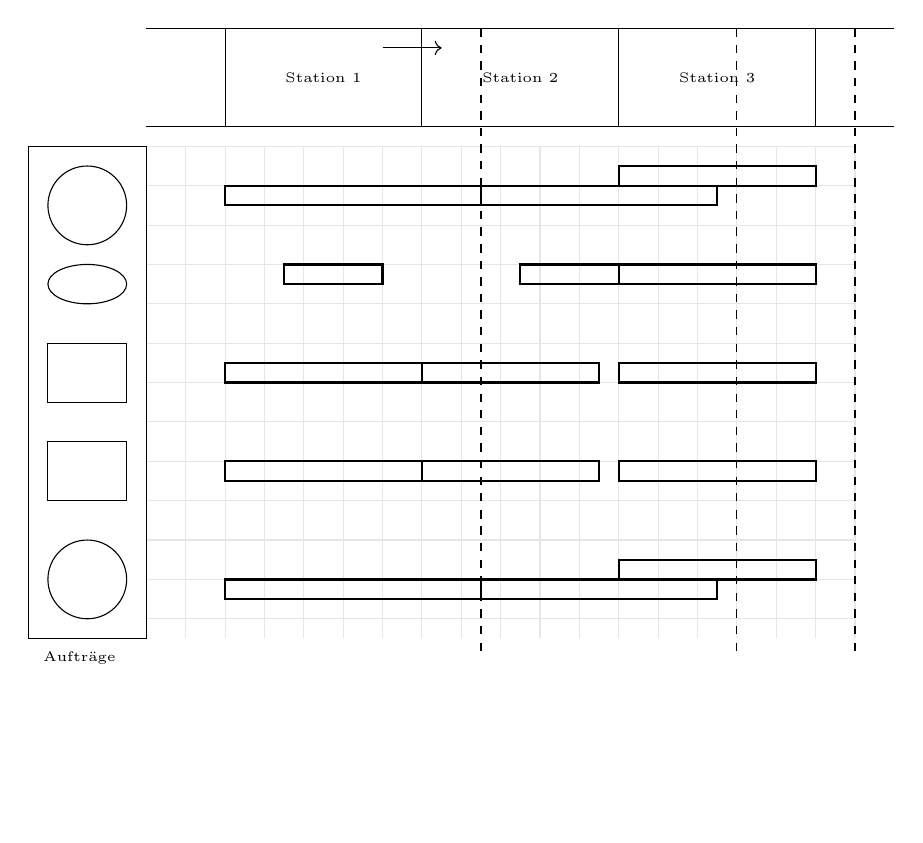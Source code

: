 % figure generation supported by https://tikzmaker.com/editor
\begin{tikzpicture}[baseline=10em]
\draw[step=0.5,gray,opacity=.2,thin] (1.5,5.75) grid (10.5,12);
\tikzstyle{every node}=[font=\tiny]
%  assembly line:
\draw [](1.5,13.5) to (11,13.5);
\draw [](1.5,12.25) to (11,12.25);
\draw  (2.5,13.5) rectangle  node {Station 1} (5,12.25);
\draw  (5,13.5) rectangle  node {Station 2} (7.5,12.25);
\draw  (7.5,13.5) rectangle  node {Station 3} (10,12.25);
\draw [->] (4.5,13.25) .. controls (5,13.25) and (5,13.25) .. (5.25,13.25);
% orders:
\draw  (0,12) rectangle (1.5,5.75); % outer rectangle
\draw  (0.75,11.25) circle (0.5cm);
\draw  (0.75,10.25) ellipse (0.5cm and 0.25cm);
\draw  (0.25,9.5) rectangle (1.25,8.75);
\draw  (0.25,8.25) rectangle (1.25,7.5);
\draw  (0.75,6.5) circle (0.5cm);
% tasks:
\draw[line width=.8pt]  (2.5,11.5) rectangle (5.75,11.25);
\draw[line width=.8pt]  (5.75,11.5) rectangle (8.75,11.25);
\draw[line width=.8pt]  (7.5,11.75) rectangle (10,11.5);

\draw[line width=.8pt]  (3.25,10.5) rectangle (4.5,10.25);
\draw[line width=.8pt]  (6.25,10.5) rectangle (7.5,10.25);
\draw[line width=.8pt]  (7.5,10.5) rectangle (10,10.25);

\draw[line width=.8pt]  (2.5,9.25) rectangle (5,9);
\draw[line width=.8pt]  (5,9.25) rectangle (7.25,9);
\draw[line width=.8pt]  (7.5,9.25) rectangle (10,9);

\draw[line width=.8pt]  (2.5,8) rectangle (5,7.75);
\draw[line width=.8pt]  (5,8) rectangle (7.25,7.75);
\draw[line width=.8pt]  (7.5,8) rectangle (10,7.75);

\draw[line width=.8pt]  (2.5,6.5) rectangle (5.75,6.25);
\draw[line width=.8pt]  (5.75,6.5) rectangle (8.75,6.25);
\draw[line width=.8pt]  (7.5,6.75) rectangle (10,6.5);

\draw [dashed] (5.75,13.5) .. controls (5.75,10.25) and (5.75,10.25) .. (5.75,5.5);  % max drift 1
\draw [dashed] (9,13.5) .. controls (9,10.25) and (9,10.25) .. (9,5.5);  % max drift 2
\draw [dashed] (10.5,13.5) .. controls (10.5,10.25) and (10.5,10.25) .. (10.5,5.5);  % max drift 3
%labels:
\node at (0.65,5.5) {Aufträge};
%\node at (5.75,5.5) {Max Drift};
\end{tikzpicture}